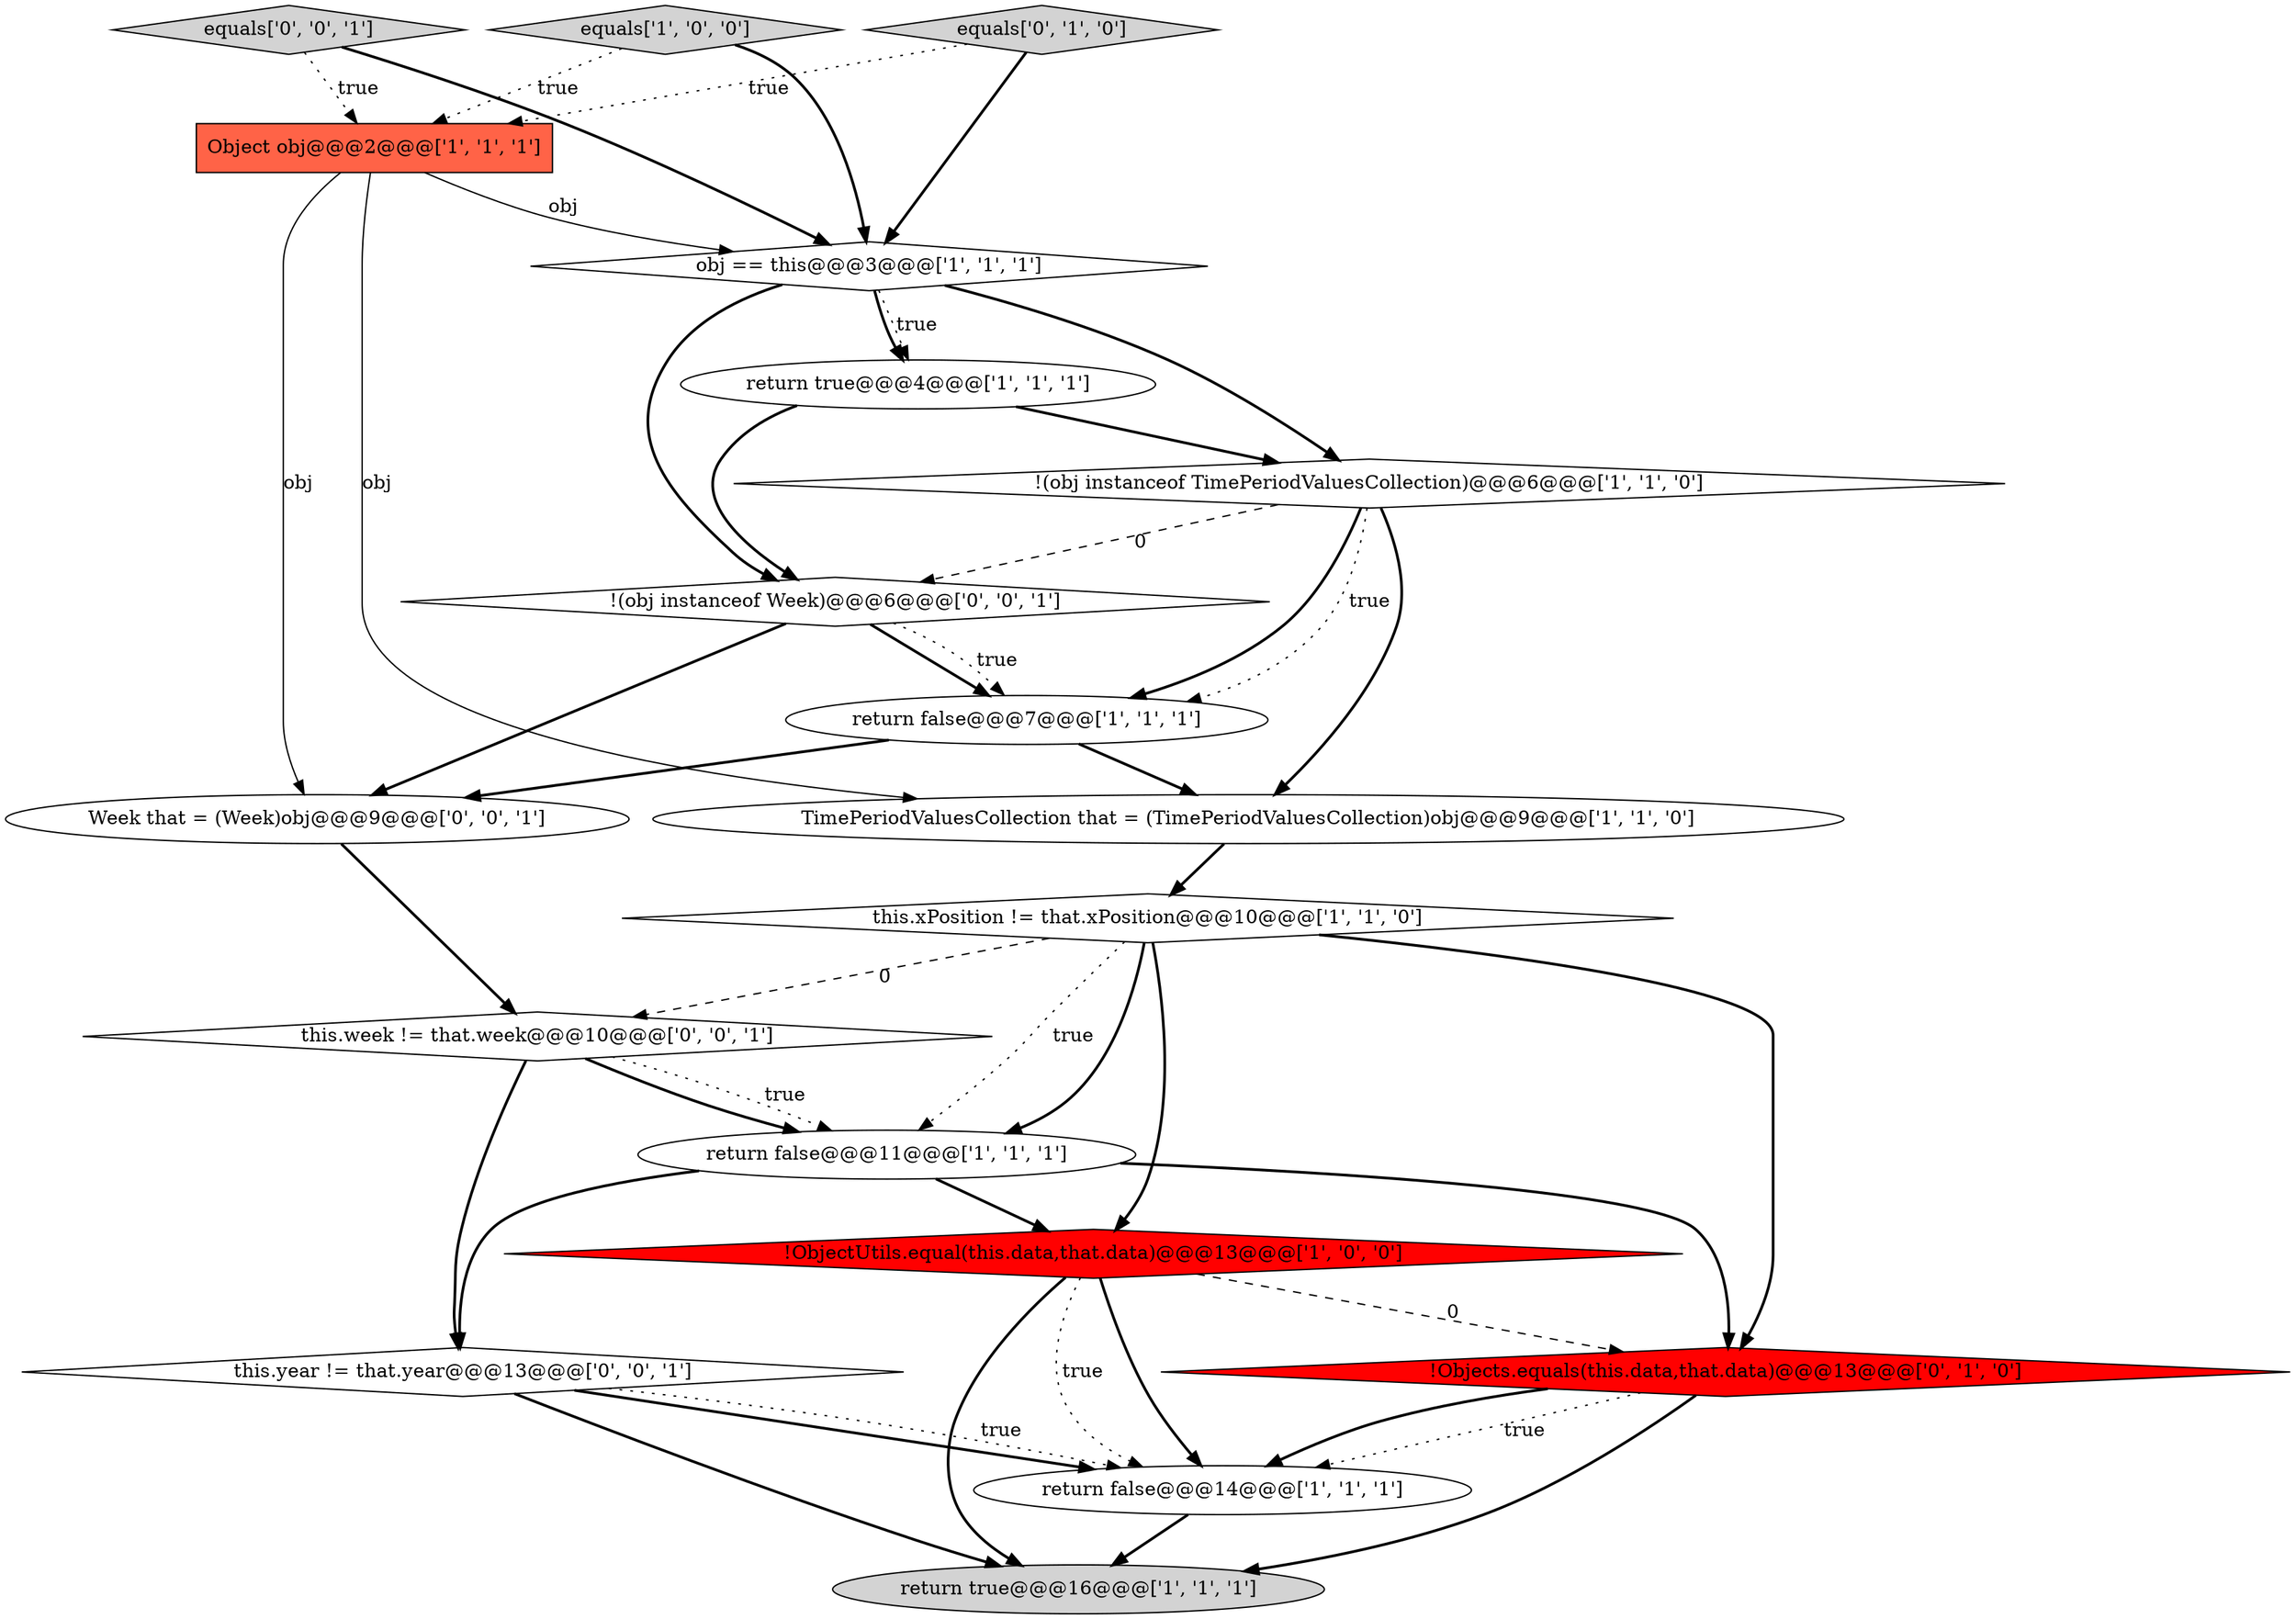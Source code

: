 digraph {
17 [style = filled, label = "!(obj instanceof Week)@@@6@@@['0', '0', '1']", fillcolor = white, shape = diamond image = "AAA0AAABBB3BBB"];
14 [style = filled, label = "equals['0', '0', '1']", fillcolor = lightgray, shape = diamond image = "AAA0AAABBB3BBB"];
11 [style = filled, label = "return false@@@14@@@['1', '1', '1']", fillcolor = white, shape = ellipse image = "AAA0AAABBB1BBB"];
3 [style = filled, label = "!ObjectUtils.equal(this.data,that.data)@@@13@@@['1', '0', '0']", fillcolor = red, shape = diamond image = "AAA1AAABBB1BBB"];
5 [style = filled, label = "return true@@@4@@@['1', '1', '1']", fillcolor = white, shape = ellipse image = "AAA0AAABBB1BBB"];
18 [style = filled, label = "Week that = (Week)obj@@@9@@@['0', '0', '1']", fillcolor = white, shape = ellipse image = "AAA0AAABBB3BBB"];
2 [style = filled, label = "TimePeriodValuesCollection that = (TimePeriodValuesCollection)obj@@@9@@@['1', '1', '0']", fillcolor = white, shape = ellipse image = "AAA0AAABBB1BBB"];
0 [style = filled, label = "return false@@@11@@@['1', '1', '1']", fillcolor = white, shape = ellipse image = "AAA0AAABBB1BBB"];
10 [style = filled, label = "this.xPosition != that.xPosition@@@10@@@['1', '1', '0']", fillcolor = white, shape = diamond image = "AAA0AAABBB1BBB"];
1 [style = filled, label = "!(obj instanceof TimePeriodValuesCollection)@@@6@@@['1', '1', '0']", fillcolor = white, shape = diamond image = "AAA0AAABBB1BBB"];
9 [style = filled, label = "Object obj@@@2@@@['1', '1', '1']", fillcolor = tomato, shape = box image = "AAA0AAABBB1BBB"];
6 [style = filled, label = "obj == this@@@3@@@['1', '1', '1']", fillcolor = white, shape = diamond image = "AAA0AAABBB1BBB"];
8 [style = filled, label = "return false@@@7@@@['1', '1', '1']", fillcolor = white, shape = ellipse image = "AAA0AAABBB1BBB"];
4 [style = filled, label = "equals['1', '0', '0']", fillcolor = lightgray, shape = diamond image = "AAA0AAABBB1BBB"];
12 [style = filled, label = "!Objects.equals(this.data,that.data)@@@13@@@['0', '1', '0']", fillcolor = red, shape = diamond image = "AAA1AAABBB2BBB"];
7 [style = filled, label = "return true@@@16@@@['1', '1', '1']", fillcolor = lightgray, shape = ellipse image = "AAA0AAABBB1BBB"];
16 [style = filled, label = "this.year != that.year@@@13@@@['0', '0', '1']", fillcolor = white, shape = diamond image = "AAA0AAABBB3BBB"];
15 [style = filled, label = "this.week != that.week@@@10@@@['0', '0', '1']", fillcolor = white, shape = diamond image = "AAA0AAABBB3BBB"];
13 [style = filled, label = "equals['0', '1', '0']", fillcolor = lightgray, shape = diamond image = "AAA0AAABBB2BBB"];
3->11 [style = dotted, label="true"];
0->3 [style = bold, label=""];
6->17 [style = bold, label=""];
17->8 [style = bold, label=""];
0->16 [style = bold, label=""];
10->15 [style = dashed, label="0"];
1->8 [style = bold, label=""];
16->11 [style = bold, label=""];
4->6 [style = bold, label=""];
8->18 [style = bold, label=""];
0->12 [style = bold, label=""];
12->11 [style = bold, label=""];
18->15 [style = bold, label=""];
3->11 [style = bold, label=""];
16->7 [style = bold, label=""];
10->3 [style = bold, label=""];
9->6 [style = solid, label="obj"];
9->2 [style = solid, label="obj"];
15->0 [style = dotted, label="true"];
2->10 [style = bold, label=""];
5->17 [style = bold, label=""];
15->16 [style = bold, label=""];
12->7 [style = bold, label=""];
12->11 [style = dotted, label="true"];
6->1 [style = bold, label=""];
17->8 [style = dotted, label="true"];
6->5 [style = bold, label=""];
5->1 [style = bold, label=""];
1->17 [style = dashed, label="0"];
3->12 [style = dashed, label="0"];
8->2 [style = bold, label=""];
3->7 [style = bold, label=""];
10->12 [style = bold, label=""];
15->0 [style = bold, label=""];
17->18 [style = bold, label=""];
10->0 [style = bold, label=""];
1->8 [style = dotted, label="true"];
10->0 [style = dotted, label="true"];
1->2 [style = bold, label=""];
9->18 [style = solid, label="obj"];
14->9 [style = dotted, label="true"];
13->6 [style = bold, label=""];
4->9 [style = dotted, label="true"];
16->11 [style = dotted, label="true"];
14->6 [style = bold, label=""];
11->7 [style = bold, label=""];
6->5 [style = dotted, label="true"];
13->9 [style = dotted, label="true"];
}
